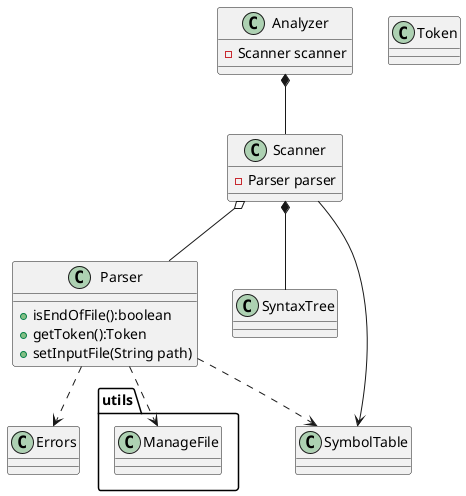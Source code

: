 @startuml classdiagram

    class Analyzer{
        -Scanner scanner
    }

    class Scanner{
        -Parser parser
    }

    class Parser{
        +isEndOfFile():boolean
        +getToken():Token
        +setInputFile(String path)
    }

    class Token{

    }
    
    class SyntaxTree

    package utils{
        class ManageFile{

        }
    }

    class Errors

    class SymbolTable

    Parser ..> ManageFile

    Analyzer *-- Scanner
    Scanner o-- Parser

    Parser ..> Errors
    Parser ..> SymbolTable

    Scanner --> SymbolTable
    Scanner *-- SyntaxTree



@enduml